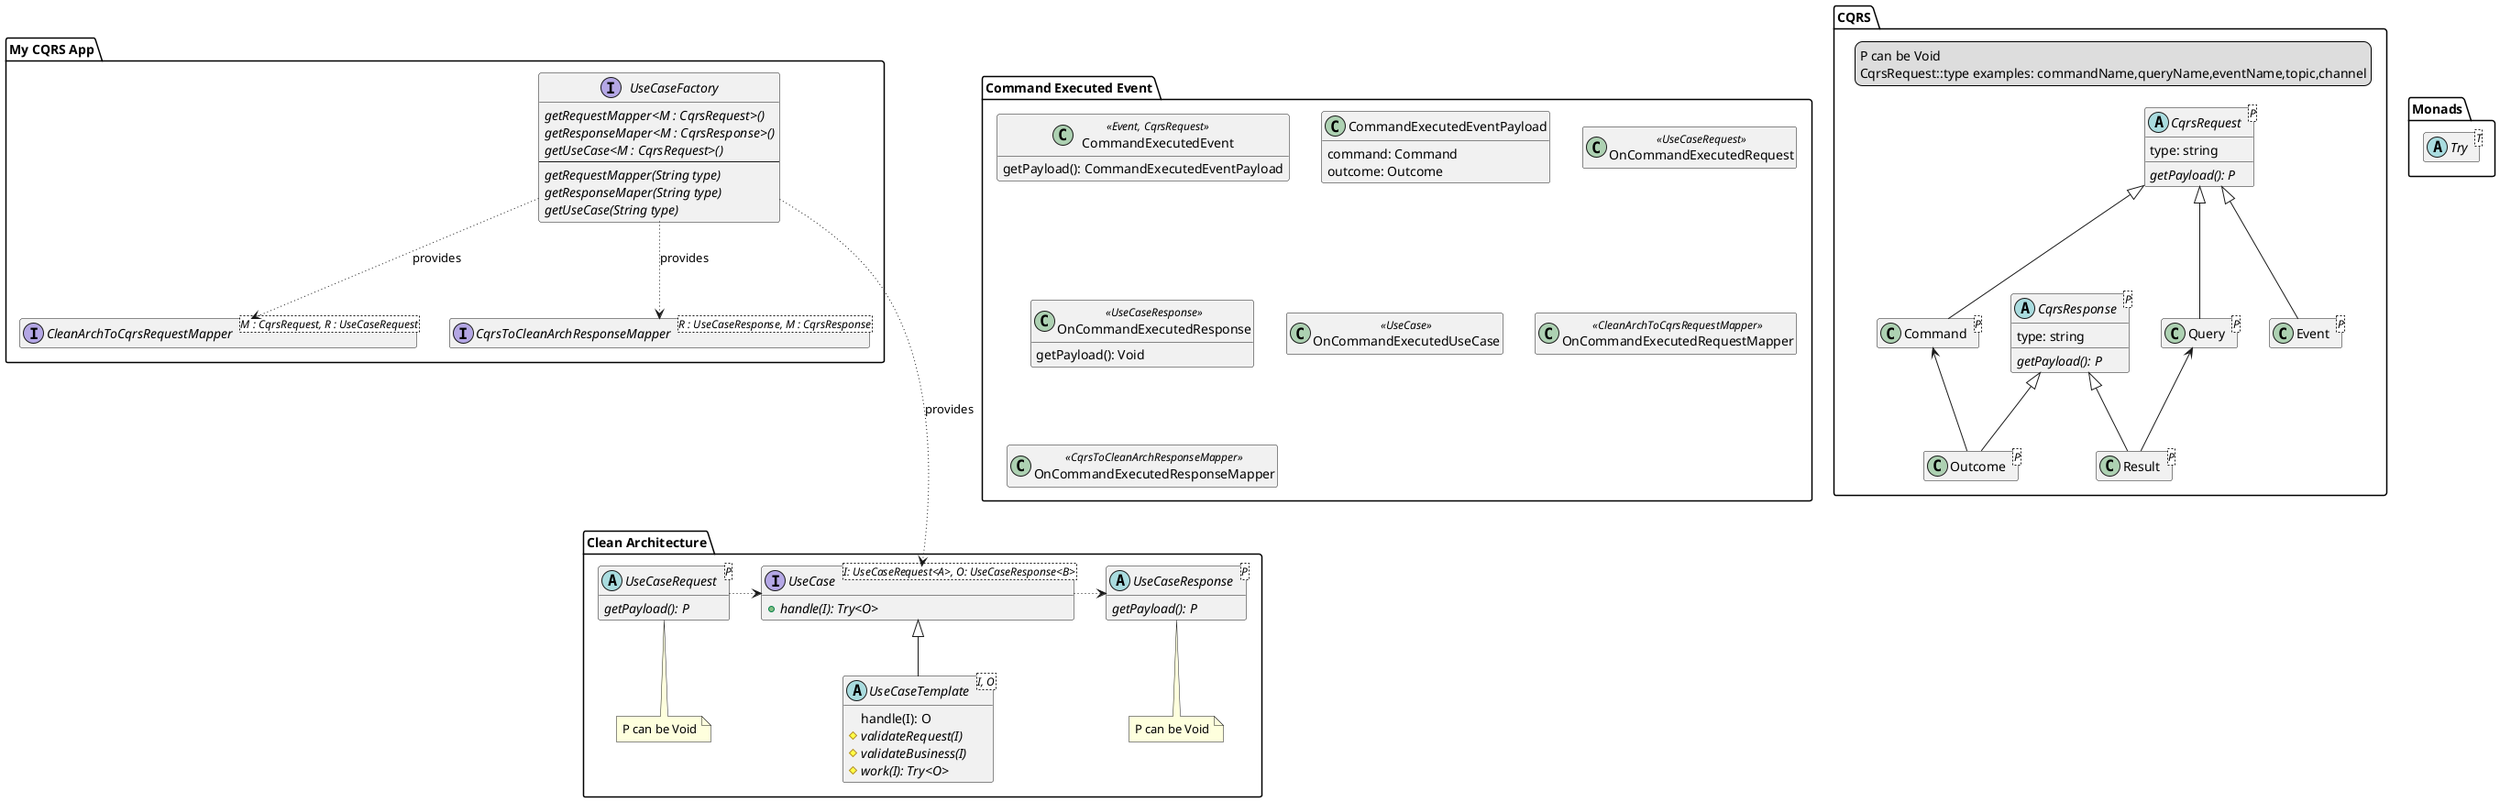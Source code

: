 @startuml clean_arch
hide empty members

package CQRS {
  abstract class CqrsRequest<P> {
    type: string
    {abstract} getPayload(): P
  }
  abstract class CqrsResponse<P> {
    type: string
    {abstract} getPayload(): P
  }
  class Command<P>
  class Query<P>
  class Event<P>
  class Outcome<P>
  class Result<P>
  Command <-- Outcome
  Query <-- Result
  CqrsRequest <|-- Command
  CqrsRequest <|-- Query
  CqrsRequest <|-- Event
  CqrsResponse <|-- Outcome
  CqrsResponse <|-- Result

  legend
    P can be Void
    CqrsRequest::type examples: commandName,queryName,eventName,topic,channel
  endlegend
}

package "Clean Architecture" as CLEANARCH {
  abstract class UseCaseRequest<P> {
    {abstract} getPayload(): P
  }
  abstract class UseCaseResponse<P> {
    {abstract} getPayload(): P
  }
  note bottom of UseCaseRequest : P can be Void
  note bottom of UseCaseResponse : P can be Void
  interface UseCase<I: UseCaseRequest<A>, O: UseCaseResponse<B>> {
    {abstract} +handle(I): Try<O>
  }
  abstract class UseCaseTemplate<I, O> {
    handle(I): O
    {abstract} #validateRequest(I)
    {abstract} #validateBusiness(I)
    {abstract} #work(I): Try<O>
  }
  ' note bottom of UseCaseTemplate : handle() uses Try pattern
  UseCase <|-- UseCaseTemplate

  UseCaseRequest .[dotted]right.> UseCase
  UseCase .[dotted]right.> UseCaseResponse
}
package Monads {
  abstract class Try<T>
}
package "My CQRS App" {
  interface UseCaseFactory {
    {abstract} getRequestMapper<M : CqrsRequest>()
    {abstract} getResponseMaper<M : CqrsResponse>()
    {abstract} getUseCase<M : CqrsRequest>()
    ---
    {abstract} getRequestMapper(String type)
    {abstract} getResponseMaper(String type)
    {abstract} getUseCase(String type)
  }
  interface CleanArchToCqrsRequestMapper<M : CqrsRequest, R : UseCaseRequest>
  interface CqrsToCleanArchResponseMapper<R : UseCaseResponse, M : CqrsResponse>
  UseCaseFactory -[dotted]-> CleanArchToCqrsRequestMapper : provides
  UseCaseFactory -[dotted]-> CqrsToCleanArchResponseMapper : provides
  UseCaseFactory --[dotted]--> UseCase : provides
}
package "Command Executed Event" {
  class CommandExecutedEvent<<Event, CqrsRequest>> {
    getPayload(): CommandExecutedEventPayload
  }
  class CommandExecutedEventPayload {
    command: Command
    outcome: Outcome
  }
  class OnCommandExecutedRequest<<UseCaseRequest>>
  class OnCommandExecutedResponse<<UseCaseResponse>> {
    getPayload(): Void
  }
  class OnCommandExecutedUseCase<<UseCase>>
  class OnCommandExecutedRequestMapper<<CleanArchToCqrsRequestMapper>>
  class OnCommandExecutedResponseMapper<<CqrsToCleanArchResponseMapper>>
}
